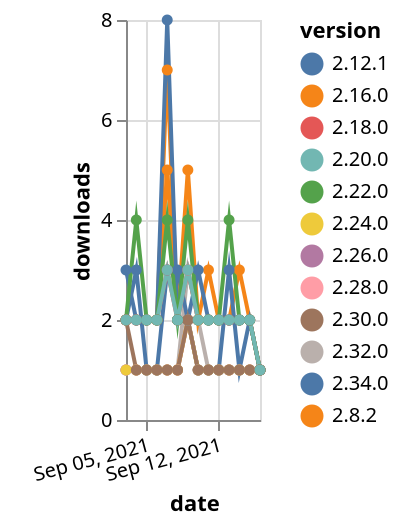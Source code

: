 {"$schema": "https://vega.github.io/schema/vega-lite/v5.json", "description": "A simple bar chart with embedded data.", "data": {"values": [{"date": "2021-09-03", "total": 4016, "delta": 2, "version": "2.8.2"}, {"date": "2021-09-04", "total": 4018, "delta": 2, "version": "2.8.2"}, {"date": "2021-09-05", "total": 4020, "delta": 2, "version": "2.8.2"}, {"date": "2021-09-06", "total": 4022, "delta": 2, "version": "2.8.2"}, {"date": "2021-09-07", "total": 4029, "delta": 7, "version": "2.8.2"}, {"date": "2021-09-08", "total": 4031, "delta": 2, "version": "2.8.2"}, {"date": "2021-09-09", "total": 4033, "delta": 2, "version": "2.8.2"}, {"date": "2021-09-10", "total": 4035, "delta": 2, "version": "2.8.2"}, {"date": "2021-09-11", "total": 4037, "delta": 2, "version": "2.8.2"}, {"date": "2021-09-12", "total": 4039, "delta": 2, "version": "2.8.2"}, {"date": "2021-09-13", "total": 4041, "delta": 2, "version": "2.8.2"}, {"date": "2021-09-14", "total": 4043, "delta": 2, "version": "2.8.2"}, {"date": "2021-09-15", "total": 4045, "delta": 2, "version": "2.8.2"}, {"date": "2021-09-16", "total": 4046, "delta": 1, "version": "2.8.2"}, {"date": "2021-09-03", "total": 304, "delta": 1, "version": "2.32.0"}, {"date": "2021-09-04", "total": 305, "delta": 1, "version": "2.32.0"}, {"date": "2021-09-05", "total": 306, "delta": 1, "version": "2.32.0"}, {"date": "2021-09-06", "total": 307, "delta": 1, "version": "2.32.0"}, {"date": "2021-09-07", "total": 308, "delta": 1, "version": "2.32.0"}, {"date": "2021-09-08", "total": 309, "delta": 1, "version": "2.32.0"}, {"date": "2021-09-09", "total": 312, "delta": 3, "version": "2.32.0"}, {"date": "2021-09-10", "total": 314, "delta": 2, "version": "2.32.0"}, {"date": "2021-09-11", "total": 315, "delta": 1, "version": "2.32.0"}, {"date": "2021-09-12", "total": 316, "delta": 1, "version": "2.32.0"}, {"date": "2021-09-13", "total": 317, "delta": 1, "version": "2.32.0"}, {"date": "2021-09-14", "total": 318, "delta": 1, "version": "2.32.0"}, {"date": "2021-09-15", "total": 319, "delta": 1, "version": "2.32.0"}, {"date": "2021-09-16", "total": 320, "delta": 1, "version": "2.32.0"}, {"date": "2021-09-03", "total": 316, "delta": 1, "version": "2.28.0"}, {"date": "2021-09-04", "total": 317, "delta": 1, "version": "2.28.0"}, {"date": "2021-09-05", "total": 318, "delta": 1, "version": "2.28.0"}, {"date": "2021-09-06", "total": 319, "delta": 1, "version": "2.28.0"}, {"date": "2021-09-07", "total": 320, "delta": 1, "version": "2.28.0"}, {"date": "2021-09-08", "total": 321, "delta": 1, "version": "2.28.0"}, {"date": "2021-09-09", "total": 323, "delta": 2, "version": "2.28.0"}, {"date": "2021-09-10", "total": 324, "delta": 1, "version": "2.28.0"}, {"date": "2021-09-11", "total": 325, "delta": 1, "version": "2.28.0"}, {"date": "2021-09-12", "total": 326, "delta": 1, "version": "2.28.0"}, {"date": "2021-09-13", "total": 327, "delta": 1, "version": "2.28.0"}, {"date": "2021-09-14", "total": 328, "delta": 1, "version": "2.28.0"}, {"date": "2021-09-15", "total": 329, "delta": 1, "version": "2.28.0"}, {"date": "2021-09-16", "total": 330, "delta": 1, "version": "2.28.0"}, {"date": "2021-09-03", "total": 5380, "delta": 2, "version": "2.16.0"}, {"date": "2021-09-04", "total": 5382, "delta": 2, "version": "2.16.0"}, {"date": "2021-09-05", "total": 5384, "delta": 2, "version": "2.16.0"}, {"date": "2021-09-06", "total": 5386, "delta": 2, "version": "2.16.0"}, {"date": "2021-09-07", "total": 5391, "delta": 5, "version": "2.16.0"}, {"date": "2021-09-08", "total": 5393, "delta": 2, "version": "2.16.0"}, {"date": "2021-09-09", "total": 5398, "delta": 5, "version": "2.16.0"}, {"date": "2021-09-10", "total": 5400, "delta": 2, "version": "2.16.0"}, {"date": "2021-09-11", "total": 5403, "delta": 3, "version": "2.16.0"}, {"date": "2021-09-12", "total": 5405, "delta": 2, "version": "2.16.0"}, {"date": "2021-09-13", "total": 5407, "delta": 2, "version": "2.16.0"}, {"date": "2021-09-14", "total": 5410, "delta": 3, "version": "2.16.0"}, {"date": "2021-09-15", "total": 5412, "delta": 2, "version": "2.16.0"}, {"date": "2021-09-16", "total": 5413, "delta": 1, "version": "2.16.0"}, {"date": "2021-09-03", "total": 287, "delta": 1, "version": "2.26.0"}, {"date": "2021-09-04", "total": 288, "delta": 1, "version": "2.26.0"}, {"date": "2021-09-05", "total": 289, "delta": 1, "version": "2.26.0"}, {"date": "2021-09-06", "total": 290, "delta": 1, "version": "2.26.0"}, {"date": "2021-09-07", "total": 291, "delta": 1, "version": "2.26.0"}, {"date": "2021-09-08", "total": 292, "delta": 1, "version": "2.26.0"}, {"date": "2021-09-09", "total": 294, "delta": 2, "version": "2.26.0"}, {"date": "2021-09-10", "total": 295, "delta": 1, "version": "2.26.0"}, {"date": "2021-09-11", "total": 296, "delta": 1, "version": "2.26.0"}, {"date": "2021-09-12", "total": 297, "delta": 1, "version": "2.26.0"}, {"date": "2021-09-13", "total": 298, "delta": 1, "version": "2.26.0"}, {"date": "2021-09-14", "total": 299, "delta": 1, "version": "2.26.0"}, {"date": "2021-09-15", "total": 300, "delta": 1, "version": "2.26.0"}, {"date": "2021-09-16", "total": 301, "delta": 1, "version": "2.26.0"}, {"date": "2021-09-03", "total": 143, "delta": 2, "version": "2.34.0"}, {"date": "2021-09-04", "total": 146, "delta": 3, "version": "2.34.0"}, {"date": "2021-09-05", "total": 147, "delta": 1, "version": "2.34.0"}, {"date": "2021-09-06", "total": 148, "delta": 1, "version": "2.34.0"}, {"date": "2021-09-07", "total": 151, "delta": 3, "version": "2.34.0"}, {"date": "2021-09-08", "total": 154, "delta": 3, "version": "2.34.0"}, {"date": "2021-09-09", "total": 156, "delta": 2, "version": "2.34.0"}, {"date": "2021-09-10", "total": 157, "delta": 1, "version": "2.34.0"}, {"date": "2021-09-11", "total": 158, "delta": 1, "version": "2.34.0"}, {"date": "2021-09-12", "total": 159, "delta": 1, "version": "2.34.0"}, {"date": "2021-09-13", "total": 162, "delta": 3, "version": "2.34.0"}, {"date": "2021-09-14", "total": 163, "delta": 1, "version": "2.34.0"}, {"date": "2021-09-15", "total": 165, "delta": 2, "version": "2.34.0"}, {"date": "2021-09-16", "total": 166, "delta": 1, "version": "2.34.0"}, {"date": "2021-09-03", "total": 463, "delta": 1, "version": "2.24.0"}, {"date": "2021-09-04", "total": 464, "delta": 1, "version": "2.24.0"}, {"date": "2021-09-05", "total": 465, "delta": 1, "version": "2.24.0"}, {"date": "2021-09-06", "total": 466, "delta": 1, "version": "2.24.0"}, {"date": "2021-09-07", "total": 467, "delta": 1, "version": "2.24.0"}, {"date": "2021-09-08", "total": 468, "delta": 1, "version": "2.24.0"}, {"date": "2021-09-09", "total": 470, "delta": 2, "version": "2.24.0"}, {"date": "2021-09-10", "total": 471, "delta": 1, "version": "2.24.0"}, {"date": "2021-09-11", "total": 472, "delta": 1, "version": "2.24.0"}, {"date": "2021-09-12", "total": 473, "delta": 1, "version": "2.24.0"}, {"date": "2021-09-13", "total": 474, "delta": 1, "version": "2.24.0"}, {"date": "2021-09-14", "total": 475, "delta": 1, "version": "2.24.0"}, {"date": "2021-09-15", "total": 476, "delta": 1, "version": "2.24.0"}, {"date": "2021-09-16", "total": 477, "delta": 1, "version": "2.24.0"}, {"date": "2021-09-03", "total": 2808, "delta": 2, "version": "2.18.0"}, {"date": "2021-09-04", "total": 2810, "delta": 2, "version": "2.18.0"}, {"date": "2021-09-05", "total": 2812, "delta": 2, "version": "2.18.0"}, {"date": "2021-09-06", "total": 2814, "delta": 2, "version": "2.18.0"}, {"date": "2021-09-07", "total": 2817, "delta": 3, "version": "2.18.0"}, {"date": "2021-09-08", "total": 2819, "delta": 2, "version": "2.18.0"}, {"date": "2021-09-09", "total": 2822, "delta": 3, "version": "2.18.0"}, {"date": "2021-09-10", "total": 2824, "delta": 2, "version": "2.18.0"}, {"date": "2021-09-11", "total": 2826, "delta": 2, "version": "2.18.0"}, {"date": "2021-09-12", "total": 2828, "delta": 2, "version": "2.18.0"}, {"date": "2021-09-13", "total": 2830, "delta": 2, "version": "2.18.0"}, {"date": "2021-09-14", "total": 2832, "delta": 2, "version": "2.18.0"}, {"date": "2021-09-15", "total": 2834, "delta": 2, "version": "2.18.0"}, {"date": "2021-09-16", "total": 2835, "delta": 1, "version": "2.18.0"}, {"date": "2021-09-03", "total": 4720, "delta": 3, "version": "2.12.1"}, {"date": "2021-09-04", "total": 4722, "delta": 2, "version": "2.12.1"}, {"date": "2021-09-05", "total": 4724, "delta": 2, "version": "2.12.1"}, {"date": "2021-09-06", "total": 4726, "delta": 2, "version": "2.12.1"}, {"date": "2021-09-07", "total": 4734, "delta": 8, "version": "2.12.1"}, {"date": "2021-09-08", "total": 4736, "delta": 2, "version": "2.12.1"}, {"date": "2021-09-09", "total": 4738, "delta": 2, "version": "2.12.1"}, {"date": "2021-09-10", "total": 4741, "delta": 3, "version": "2.12.1"}, {"date": "2021-09-11", "total": 4743, "delta": 2, "version": "2.12.1"}, {"date": "2021-09-12", "total": 4745, "delta": 2, "version": "2.12.1"}, {"date": "2021-09-13", "total": 4747, "delta": 2, "version": "2.12.1"}, {"date": "2021-09-14", "total": 4749, "delta": 2, "version": "2.12.1"}, {"date": "2021-09-15", "total": 4751, "delta": 2, "version": "2.12.1"}, {"date": "2021-09-16", "total": 4752, "delta": 1, "version": "2.12.1"}, {"date": "2021-09-03", "total": 8762, "delta": 2, "version": "2.22.0"}, {"date": "2021-09-04", "total": 8766, "delta": 4, "version": "2.22.0"}, {"date": "2021-09-05", "total": 8768, "delta": 2, "version": "2.22.0"}, {"date": "2021-09-06", "total": 8770, "delta": 2, "version": "2.22.0"}, {"date": "2021-09-07", "total": 8774, "delta": 4, "version": "2.22.0"}, {"date": "2021-09-08", "total": 8776, "delta": 2, "version": "2.22.0"}, {"date": "2021-09-09", "total": 8780, "delta": 4, "version": "2.22.0"}, {"date": "2021-09-10", "total": 8782, "delta": 2, "version": "2.22.0"}, {"date": "2021-09-11", "total": 8784, "delta": 2, "version": "2.22.0"}, {"date": "2021-09-12", "total": 8786, "delta": 2, "version": "2.22.0"}, {"date": "2021-09-13", "total": 8790, "delta": 4, "version": "2.22.0"}, {"date": "2021-09-14", "total": 8792, "delta": 2, "version": "2.22.0"}, {"date": "2021-09-15", "total": 8794, "delta": 2, "version": "2.22.0"}, {"date": "2021-09-16", "total": 8795, "delta": 1, "version": "2.22.0"}, {"date": "2021-09-03", "total": 308, "delta": 2, "version": "2.30.0"}, {"date": "2021-09-04", "total": 309, "delta": 1, "version": "2.30.0"}, {"date": "2021-09-05", "total": 310, "delta": 1, "version": "2.30.0"}, {"date": "2021-09-06", "total": 311, "delta": 1, "version": "2.30.0"}, {"date": "2021-09-07", "total": 312, "delta": 1, "version": "2.30.0"}, {"date": "2021-09-08", "total": 313, "delta": 1, "version": "2.30.0"}, {"date": "2021-09-09", "total": 315, "delta": 2, "version": "2.30.0"}, {"date": "2021-09-10", "total": 316, "delta": 1, "version": "2.30.0"}, {"date": "2021-09-11", "total": 317, "delta": 1, "version": "2.30.0"}, {"date": "2021-09-12", "total": 318, "delta": 1, "version": "2.30.0"}, {"date": "2021-09-13", "total": 319, "delta": 1, "version": "2.30.0"}, {"date": "2021-09-14", "total": 320, "delta": 1, "version": "2.30.0"}, {"date": "2021-09-15", "total": 321, "delta": 1, "version": "2.30.0"}, {"date": "2021-09-16", "total": 322, "delta": 1, "version": "2.30.0"}, {"date": "2021-09-03", "total": 3844, "delta": 2, "version": "2.20.0"}, {"date": "2021-09-04", "total": 3846, "delta": 2, "version": "2.20.0"}, {"date": "2021-09-05", "total": 3848, "delta": 2, "version": "2.20.0"}, {"date": "2021-09-06", "total": 3850, "delta": 2, "version": "2.20.0"}, {"date": "2021-09-07", "total": 3853, "delta": 3, "version": "2.20.0"}, {"date": "2021-09-08", "total": 3855, "delta": 2, "version": "2.20.0"}, {"date": "2021-09-09", "total": 3858, "delta": 3, "version": "2.20.0"}, {"date": "2021-09-10", "total": 3860, "delta": 2, "version": "2.20.0"}, {"date": "2021-09-11", "total": 3862, "delta": 2, "version": "2.20.0"}, {"date": "2021-09-12", "total": 3864, "delta": 2, "version": "2.20.0"}, {"date": "2021-09-13", "total": 3866, "delta": 2, "version": "2.20.0"}, {"date": "2021-09-14", "total": 3868, "delta": 2, "version": "2.20.0"}, {"date": "2021-09-15", "total": 3870, "delta": 2, "version": "2.20.0"}, {"date": "2021-09-16", "total": 3871, "delta": 1, "version": "2.20.0"}]}, "width": "container", "mark": {"type": "line", "point": {"filled": true}}, "encoding": {"x": {"field": "date", "type": "temporal", "timeUnit": "yearmonthdate", "title": "date", "axis": {"labelAngle": -15}}, "y": {"field": "delta", "type": "quantitative", "title": "downloads"}, "color": {"field": "version", "type": "nominal"}, "tooltip": {"field": "delta"}}}